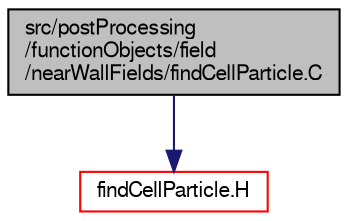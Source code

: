 digraph "src/postProcessing/functionObjects/field/nearWallFields/findCellParticle.C"
{
  bgcolor="transparent";
  edge [fontname="FreeSans",fontsize="10",labelfontname="FreeSans",labelfontsize="10"];
  node [fontname="FreeSans",fontsize="10",shape=record];
  Node1 [label="src/postProcessing\l/functionObjects/field\l/nearWallFields/findCellParticle.C",height=0.2,width=0.4,color="black", fillcolor="grey75", style="filled" fontcolor="black"];
  Node1 -> Node2 [color="midnightblue",fontsize="10",style="solid",fontname="FreeSans"];
  Node2 [label="findCellParticle.H",height=0.2,width=0.4,color="red",URL="$a08753.html"];
}
